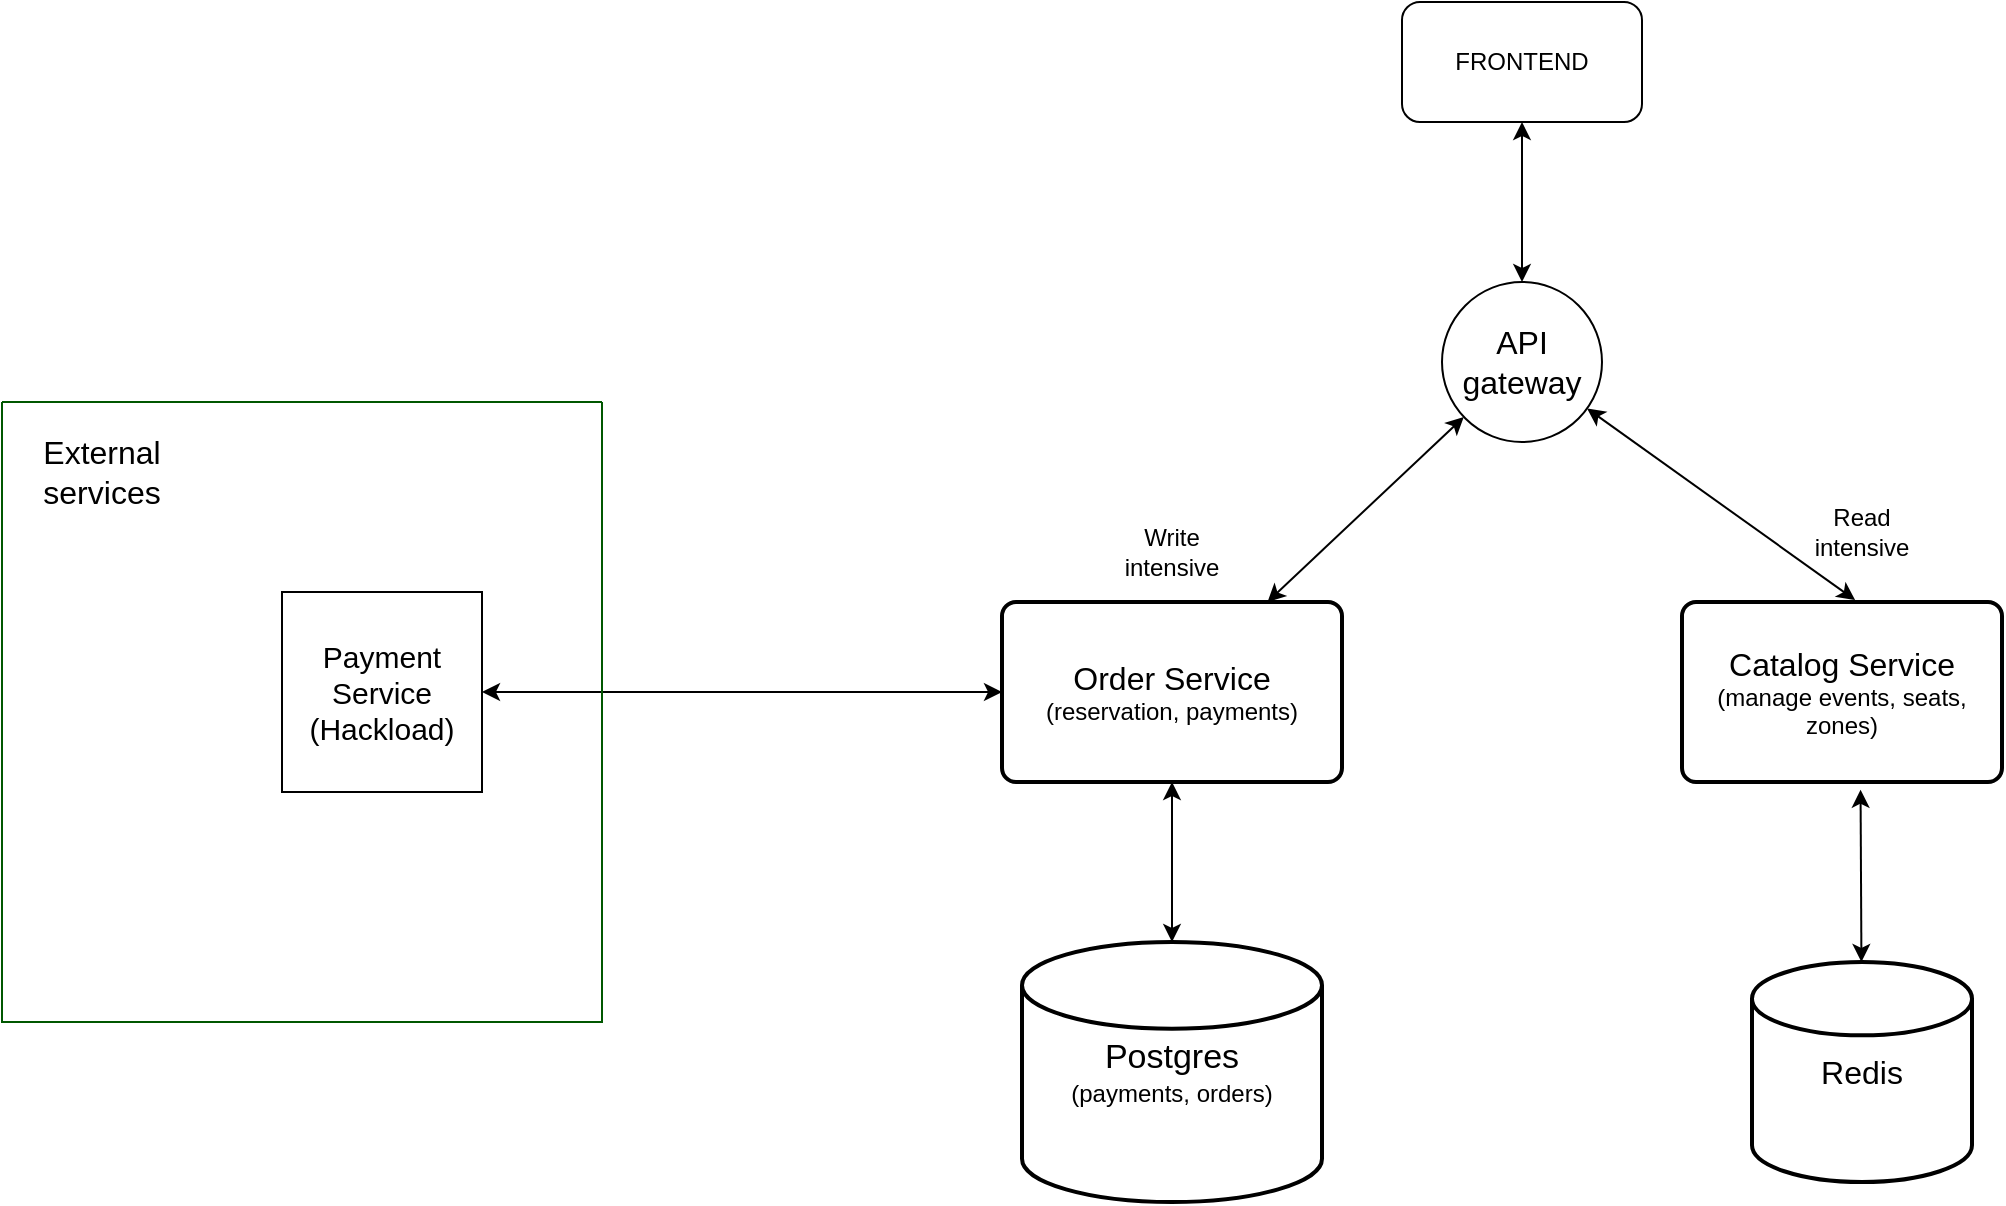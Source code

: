 <mxfile version="28.0.9">
  <diagram name="Page-1" id="WH82sPr6WG5CvrV6LaHn">
    <mxGraphModel dx="2951" dy="1904" grid="1" gridSize="10" guides="1" tooltips="1" connect="1" arrows="1" fold="1" page="1" pageScale="1" pageWidth="850" pageHeight="1100" math="0" shadow="0">
      <root>
        <mxCell id="0" />
        <mxCell id="1" parent="0" />
        <mxCell id="GAI0VHIeiTXWtmZf6iD3-10" style="rounded=0;orthogonalLoop=1;jettySize=auto;html=1;entryX=0.5;entryY=1;entryDx=0;entryDy=0;startArrow=classic;startFill=1;" edge="1" parent="1" source="P9DBmMX6wSuy7aMpLpV5-1" target="P9DBmMX6wSuy7aMpLpV5-3">
          <mxGeometry relative="1" as="geometry" />
        </mxCell>
        <mxCell id="P9DBmMX6wSuy7aMpLpV5-1" value="&lt;font style=&quot;font-size: 17px;&quot;&gt;Postgres&lt;/font&gt;&lt;div&gt;(payments, orders)&lt;/div&gt;" style="strokeWidth=2;html=1;shape=mxgraph.flowchart.database;whiteSpace=wrap;" parent="1" vertex="1">
          <mxGeometry x="150" y="360" width="150" height="130" as="geometry" />
        </mxCell>
        <mxCell id="GAI0VHIeiTXWtmZf6iD3-3" style="edgeStyle=orthogonalEdgeStyle;rounded=0;orthogonalLoop=1;jettySize=auto;html=1;entryX=1;entryY=0.5;entryDx=0;entryDy=0;startArrow=classic;startFill=1;" edge="1" parent="1" source="P9DBmMX6wSuy7aMpLpV5-3" target="GAI0VHIeiTXWtmZf6iD3-2">
          <mxGeometry relative="1" as="geometry" />
        </mxCell>
        <mxCell id="P9DBmMX6wSuy7aMpLpV5-3" value="&lt;font style=&quot;font-size: 16px;&quot;&gt;Order Service&lt;/font&gt;&lt;div&gt;&lt;font&gt;(reservation, payments)&lt;/font&gt;&lt;/div&gt;" style="rounded=1;whiteSpace=wrap;html=1;absoluteArcSize=1;arcSize=14;strokeWidth=2;" parent="1" vertex="1">
          <mxGeometry x="140" y="190" width="170" height="90" as="geometry" />
        </mxCell>
        <mxCell id="P9DBmMX6wSuy7aMpLpV5-4" value="&lt;font style=&quot;font-size: 16px;&quot;&gt;Catalog Service&lt;/font&gt;&lt;div&gt;&lt;font&gt;(manage events, seats, zones)&lt;/font&gt;&lt;/div&gt;" style="rounded=1;whiteSpace=wrap;html=1;absoluteArcSize=1;arcSize=14;strokeWidth=2;" parent="1" vertex="1">
          <mxGeometry x="480" y="190" width="160" height="90" as="geometry" />
        </mxCell>
        <mxCell id="P9DBmMX6wSuy7aMpLpV5-5" value="Write intensive" style="text;html=1;align=center;verticalAlign=middle;whiteSpace=wrap;rounded=0;" parent="1" vertex="1">
          <mxGeometry x="195" y="150" width="60" height="30" as="geometry" />
        </mxCell>
        <mxCell id="P9DBmMX6wSuy7aMpLpV5-6" value="Read intensive" style="text;html=1;align=center;verticalAlign=middle;whiteSpace=wrap;rounded=0;" parent="1" vertex="1">
          <mxGeometry x="540" y="140" width="60" height="30" as="geometry" />
        </mxCell>
        <mxCell id="GAI0VHIeiTXWtmZf6iD3-8" style="rounded=0;orthogonalLoop=1;jettySize=auto;html=1;startArrow=classic;startFill=1;" edge="1" parent="1" source="P9DBmMX6wSuy7aMpLpV5-7" target="P9DBmMX6wSuy7aMpLpV5-3">
          <mxGeometry relative="1" as="geometry" />
        </mxCell>
        <mxCell id="P9DBmMX6wSuy7aMpLpV5-7" value="&lt;font style=&quot;font-size: 16px;&quot;&gt;API&lt;/font&gt;&lt;div&gt;&lt;font style=&quot;font-size: 16px;&quot;&gt;gateway&lt;/font&gt;&lt;/div&gt;" style="ellipse;whiteSpace=wrap;html=1;aspect=fixed;" parent="1" vertex="1">
          <mxGeometry x="360" y="30" width="80" height="80" as="geometry" />
        </mxCell>
        <mxCell id="GAI0VHIeiTXWtmZf6iD3-1" value="&lt;font style=&quot;font-size: 16px;&quot;&gt;Redis&lt;/font&gt;" style="strokeWidth=2;html=1;shape=mxgraph.flowchart.database;whiteSpace=wrap;" vertex="1" parent="1">
          <mxGeometry x="515" y="370" width="110" height="110" as="geometry" />
        </mxCell>
        <mxCell id="GAI0VHIeiTXWtmZf6iD3-7" style="edgeStyle=orthogonalEdgeStyle;rounded=0;orthogonalLoop=1;jettySize=auto;html=1;entryX=0.5;entryY=0;entryDx=0;entryDy=0;startArrow=classic;startFill=1;" edge="1" parent="1" source="GAI0VHIeiTXWtmZf6iD3-5" target="P9DBmMX6wSuy7aMpLpV5-7">
          <mxGeometry relative="1" as="geometry" />
        </mxCell>
        <mxCell id="GAI0VHIeiTXWtmZf6iD3-5" value="FRONTEND" style="rounded=1;whiteSpace=wrap;html=1;" vertex="1" parent="1">
          <mxGeometry x="340" y="-110" width="120" height="60" as="geometry" />
        </mxCell>
        <mxCell id="GAI0VHIeiTXWtmZf6iD3-9" style="rounded=0;orthogonalLoop=1;jettySize=auto;html=1;entryX=0.541;entryY=-0.011;entryDx=0;entryDy=0;entryPerimeter=0;startArrow=classic;startFill=1;" edge="1" parent="1" source="P9DBmMX6wSuy7aMpLpV5-7" target="P9DBmMX6wSuy7aMpLpV5-4">
          <mxGeometry relative="1" as="geometry" />
        </mxCell>
        <mxCell id="GAI0VHIeiTXWtmZf6iD3-11" style="rounded=0;orthogonalLoop=1;jettySize=auto;html=1;entryX=0.558;entryY=1.043;entryDx=0;entryDy=0;entryPerimeter=0;startArrow=classic;startFill=1;" edge="1" parent="1" source="GAI0VHIeiTXWtmZf6iD3-1" target="P9DBmMX6wSuy7aMpLpV5-4">
          <mxGeometry relative="1" as="geometry" />
        </mxCell>
        <mxCell id="GAI0VHIeiTXWtmZf6iD3-13" value="" style="swimlane;startSize=0;fillColor=default;fontColor=#ffffff;strokeColor=#005700;fillStyle=auto;gradientColor=default;" vertex="1" parent="1">
          <mxGeometry x="-360" y="90" width="300" height="310" as="geometry" />
        </mxCell>
        <mxCell id="GAI0VHIeiTXWtmZf6iD3-2" value="&lt;font style=&quot;font-size: 15px;&quot;&gt;Payment Service&lt;br&gt;(Hackload)&lt;/font&gt;" style="whiteSpace=wrap;html=1;aspect=fixed;" vertex="1" parent="GAI0VHIeiTXWtmZf6iD3-13">
          <mxGeometry x="140" y="95" width="100" height="100" as="geometry" />
        </mxCell>
        <mxCell id="GAI0VHIeiTXWtmZf6iD3-15" value="&lt;font style=&quot;font-size: 16px;&quot;&gt;External services&lt;/font&gt;" style="text;html=1;align=center;verticalAlign=middle;whiteSpace=wrap;rounded=0;" vertex="1" parent="GAI0VHIeiTXWtmZf6iD3-13">
          <mxGeometry x="20" y="20" width="60" height="30" as="geometry" />
        </mxCell>
      </root>
    </mxGraphModel>
  </diagram>
</mxfile>
